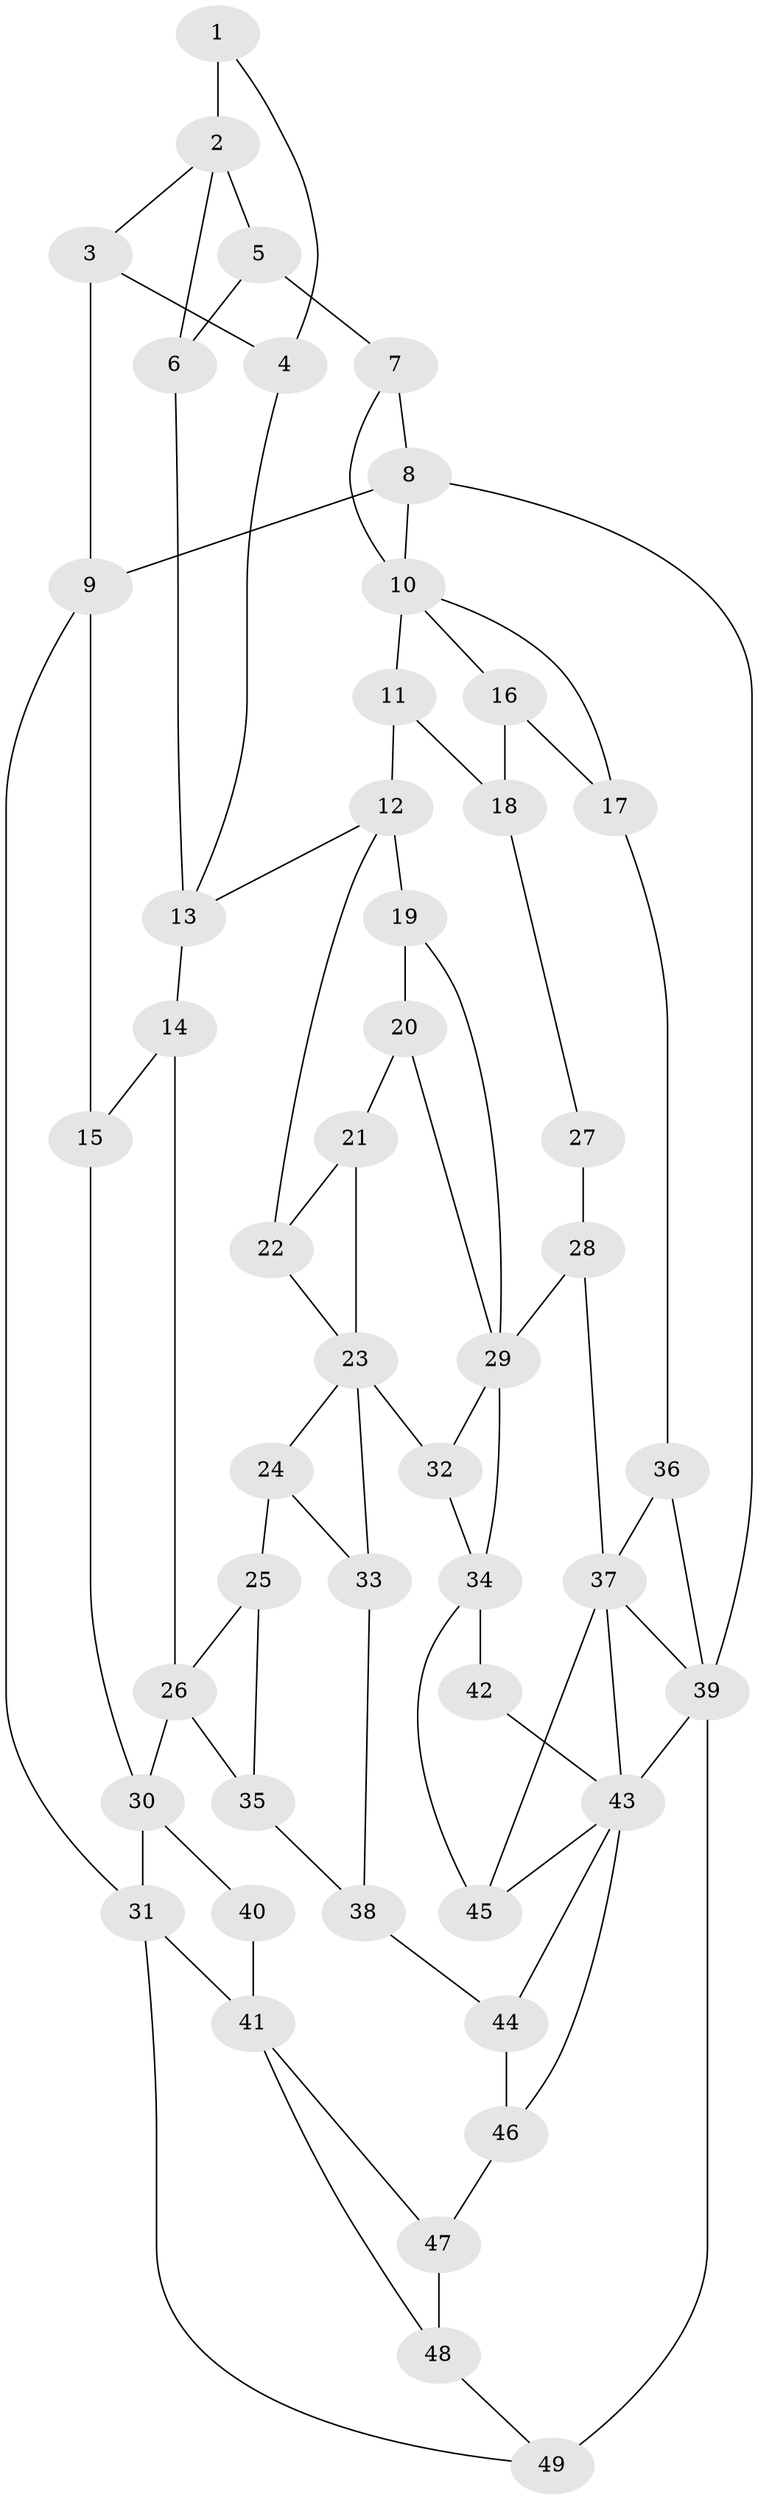 // original degree distribution, {3: 0.020618556701030927, 4: 0.24742268041237114, 5: 0.5154639175257731, 6: 0.21649484536082475}
// Generated by graph-tools (version 1.1) at 2025/38/03/09/25 02:38:27]
// undirected, 49 vertices, 83 edges
graph export_dot {
graph [start="1"]
  node [color=gray90,style=filled];
  1;
  2;
  3;
  4;
  5;
  6;
  7;
  8;
  9;
  10;
  11;
  12;
  13;
  14;
  15;
  16;
  17;
  18;
  19;
  20;
  21;
  22;
  23;
  24;
  25;
  26;
  27;
  28;
  29;
  30;
  31;
  32;
  33;
  34;
  35;
  36;
  37;
  38;
  39;
  40;
  41;
  42;
  43;
  44;
  45;
  46;
  47;
  48;
  49;
  1 -- 2 [weight=3.0];
  1 -- 4 [weight=1.0];
  2 -- 3 [weight=1.0];
  2 -- 5 [weight=1.0];
  2 -- 6 [weight=1.0];
  3 -- 4 [weight=1.0];
  3 -- 9 [weight=1.0];
  4 -- 13 [weight=1.0];
  5 -- 6 [weight=1.0];
  5 -- 7 [weight=1.0];
  6 -- 13 [weight=1.0];
  7 -- 8 [weight=1.0];
  7 -- 10 [weight=1.0];
  8 -- 9 [weight=1.0];
  8 -- 10 [weight=1.0];
  8 -- 39 [weight=1.0];
  9 -- 15 [weight=1.0];
  9 -- 31 [weight=1.0];
  10 -- 11 [weight=2.0];
  10 -- 16 [weight=1.0];
  10 -- 17 [weight=1.0];
  11 -- 12 [weight=2.0];
  11 -- 18 [weight=1.0];
  12 -- 13 [weight=2.0];
  12 -- 19 [weight=1.0];
  12 -- 22 [weight=1.0];
  13 -- 14 [weight=2.0];
  14 -- 15 [weight=1.0];
  14 -- 26 [weight=2.0];
  15 -- 30 [weight=1.0];
  16 -- 17 [weight=1.0];
  16 -- 18 [weight=1.0];
  17 -- 36 [weight=1.0];
  18 -- 27 [weight=1.0];
  19 -- 20 [weight=1.0];
  19 -- 29 [weight=1.0];
  20 -- 21 [weight=1.0];
  20 -- 29 [weight=1.0];
  21 -- 22 [weight=1.0];
  21 -- 23 [weight=1.0];
  22 -- 23 [weight=1.0];
  23 -- 24 [weight=1.0];
  23 -- 32 [weight=2.0];
  23 -- 33 [weight=1.0];
  24 -- 25 [weight=1.0];
  24 -- 33 [weight=1.0];
  25 -- 26 [weight=1.0];
  25 -- 35 [weight=1.0];
  26 -- 30 [weight=2.0];
  26 -- 35 [weight=1.0];
  27 -- 28 [weight=2.0];
  28 -- 29 [weight=2.0];
  28 -- 37 [weight=2.0];
  29 -- 32 [weight=1.0];
  29 -- 34 [weight=1.0];
  30 -- 31 [weight=1.0];
  30 -- 40 [weight=1.0];
  31 -- 41 [weight=2.0];
  31 -- 49 [weight=1.0];
  32 -- 34 [weight=2.0];
  33 -- 38 [weight=1.0];
  34 -- 42 [weight=2.0];
  34 -- 45 [weight=1.0];
  35 -- 38 [weight=1.0];
  36 -- 37 [weight=1.0];
  36 -- 39 [weight=1.0];
  37 -- 39 [weight=1.0];
  37 -- 43 [weight=1.0];
  37 -- 45 [weight=1.0];
  38 -- 44 [weight=1.0];
  39 -- 43 [weight=1.0];
  39 -- 49 [weight=2.0];
  40 -- 41 [weight=2.0];
  41 -- 47 [weight=1.0];
  41 -- 48 [weight=1.0];
  42 -- 43 [weight=1.0];
  43 -- 44 [weight=1.0];
  43 -- 45 [weight=1.0];
  43 -- 46 [weight=1.0];
  44 -- 46 [weight=1.0];
  46 -- 47 [weight=1.0];
  47 -- 48 [weight=1.0];
  48 -- 49 [weight=1.0];
}
